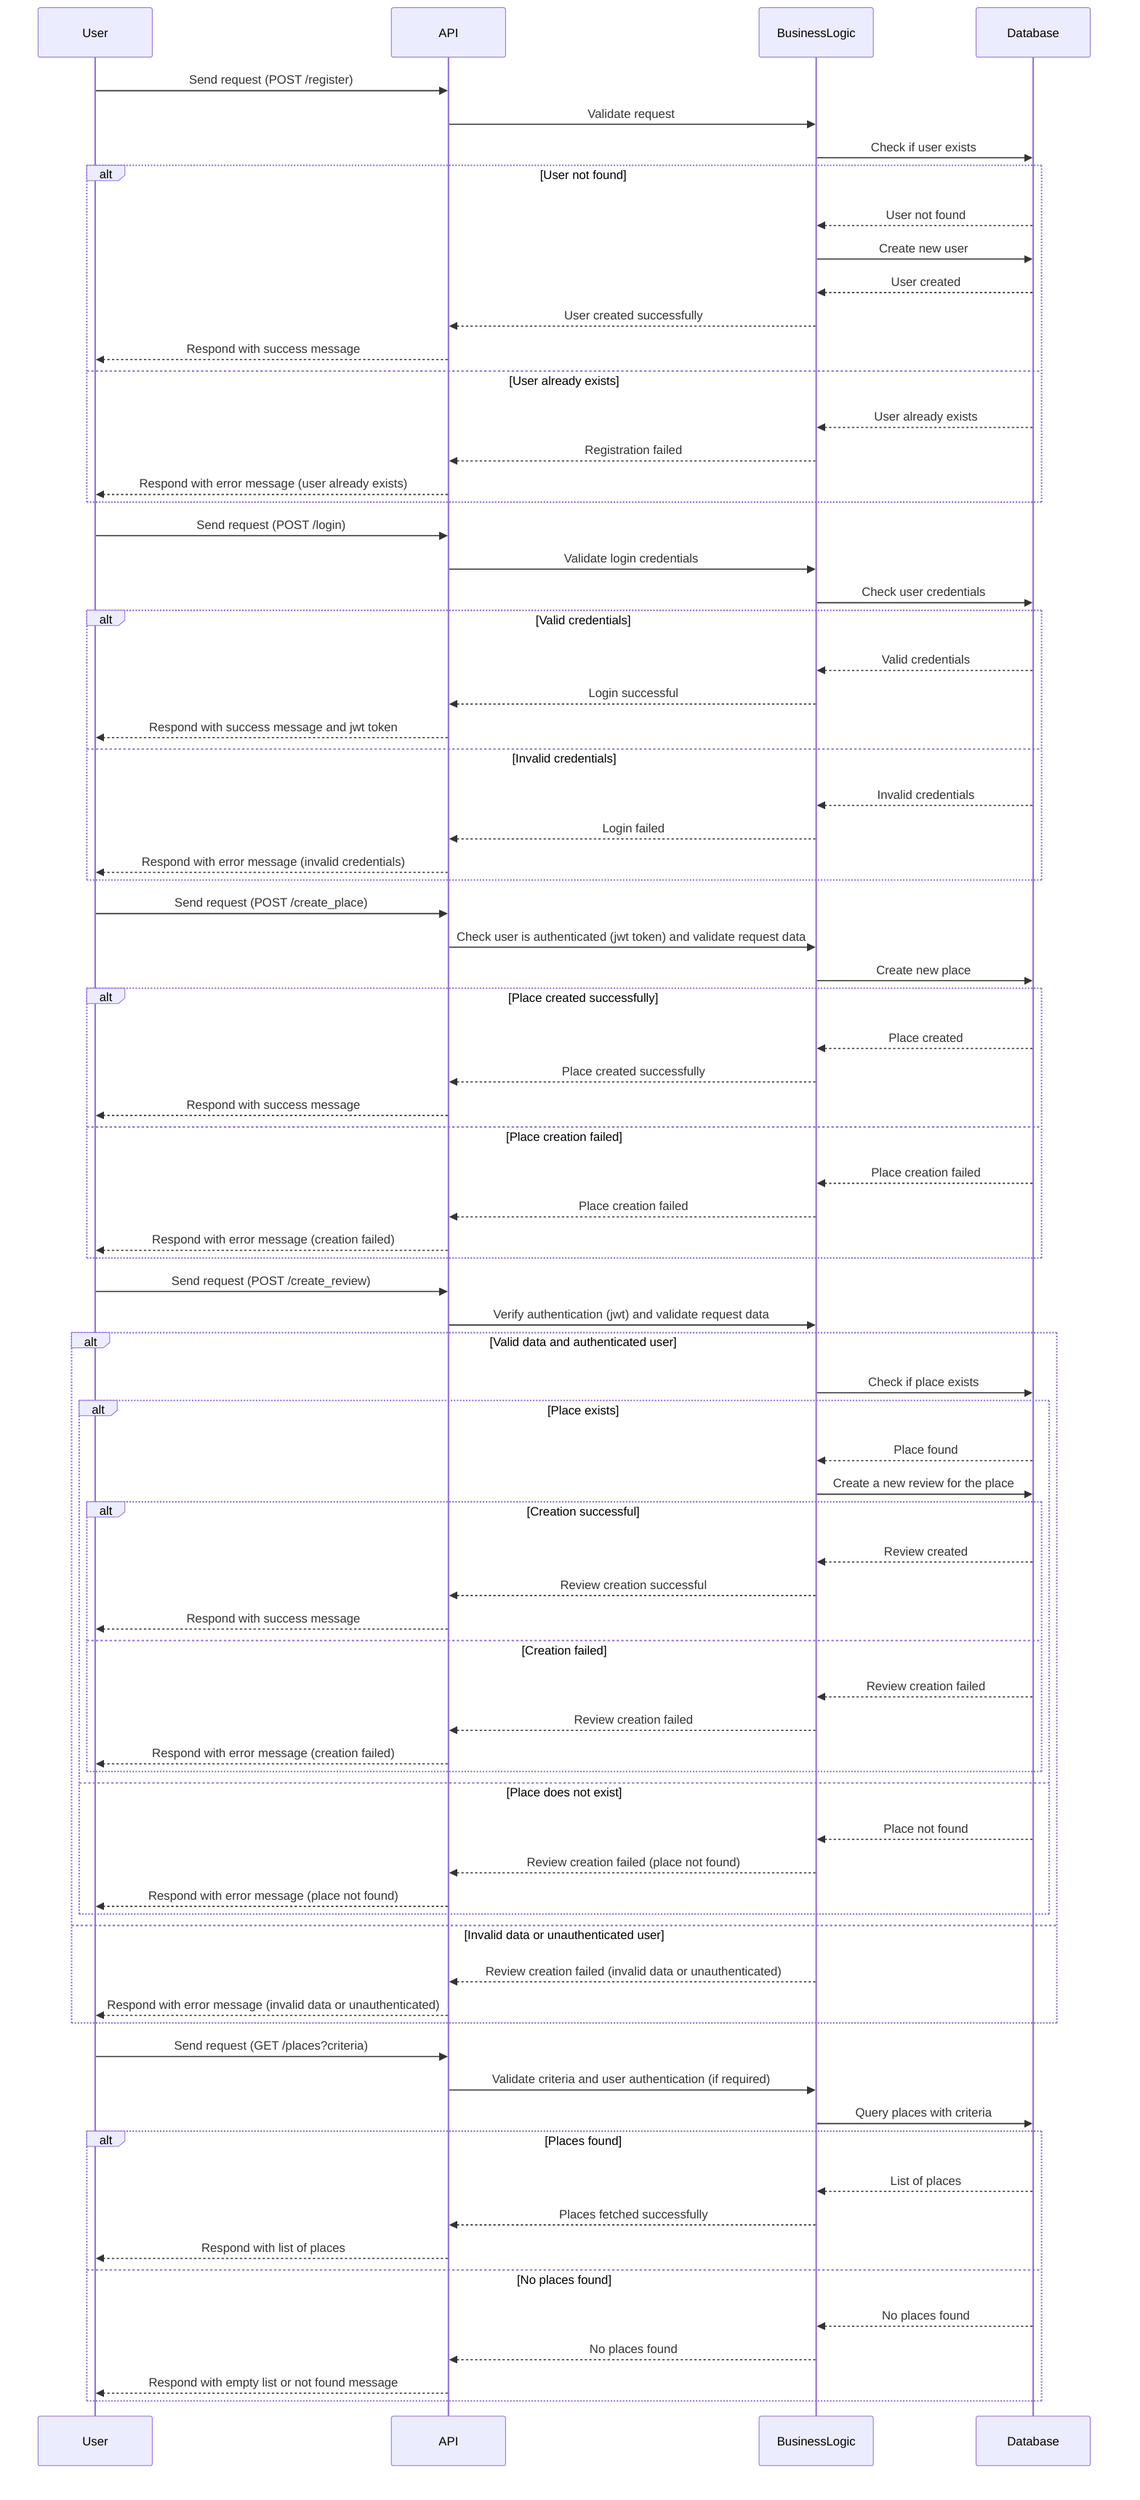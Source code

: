 sequenceDiagram
    participant User
    participant API
    participant BusinessLogic
    participant Database

    User->>API: Send request (POST /register)
    API->>BusinessLogic: Validate request
    BusinessLogic->>Database: Check if user exists
    alt User not found
        Database-->>BusinessLogic: User not found
        BusinessLogic->>Database: Create new user
        Database-->>BusinessLogic: User created
        BusinessLogic-->>API: User created successfully
        API-->>User: Respond with success message
    else User already exists
        Database-->>BusinessLogic: User already exists
        BusinessLogic-->>API: Registration failed
        API-->>User: Respond with error message (user already exists)
    end

    User->>API: Send request (POST /login)
    API->>BusinessLogic: Validate login credentials
    BusinessLogic->>Database: Check user credentials
    alt Valid credentials
        Database-->>BusinessLogic: Valid credentials
        BusinessLogic-->>API: Login successful
        API-->>User: Respond with success message and jwt token
    else Invalid credentials
        Database-->>BusinessLogic: Invalid credentials
        BusinessLogic-->>API: Login failed
        API-->>User: Respond with error message (invalid credentials)
    end

	User->>API: Send request (POST /create_place)
	API->>BusinessLogic: Check user is authenticated (jwt token) and validate request data
	BusinessLogic->>Database: Create new place
	alt Place created successfully
		Database-->>BusinessLogic: Place created
		BusinessLogic-->>API: Place created successfully
		API-->>User: Respond with success message
	else Place creation failed
		Database-->>BusinessLogic: Place creation failed
		BusinessLogic-->>API: Place creation failed
		API-->>User: Respond with error message (creation failed)
	end

    User->>API: Send request (POST /create_review)
    API->>BusinessLogic: Verify authentication (jwt) and validate request data
    alt Valid data and authenticated user
        BusinessLogic->>Database: Check if place exists
        alt Place exists
            Database-->>BusinessLogic: Place found
            BusinessLogic->>Database: Create a new review for the place
            alt Creation successful
                Database-->>BusinessLogic: Review created
                BusinessLogic-->>API: Review creation successful
                API-->>User: Respond with success message
            else Creation failed
                Database-->>BusinessLogic: Review creation failed
                BusinessLogic-->>API: Review creation failed
                API-->>User: Respond with error message (creation failed)
            end
        else Place does not exist
            Database-->>BusinessLogic: Place not found
            BusinessLogic-->>API: Review creation failed (place not found)
            API-->>User: Respond with error message (place not found)
        end
    else Invalid data or unauthenticated user
        BusinessLogic-->>API: Review creation failed (invalid data or unauthenticated)
        API-->>User: Respond with error message (invalid data or unauthenticated)
    end

	User->>API: Send request (GET /places?criteria)
    API->>BusinessLogic: Validate criteria and user authentication (if required)
    BusinessLogic->>Database: Query places with criteria
    alt Places found
        Database-->>BusinessLogic: List of places
        BusinessLogic-->>API: Places fetched successfully
        API-->>User: Respond with list of places
    else No places found
        Database-->>BusinessLogic: No places found
        BusinessLogic-->>API: No places found
        API-->>User: Respond with empty list or not found message
    end